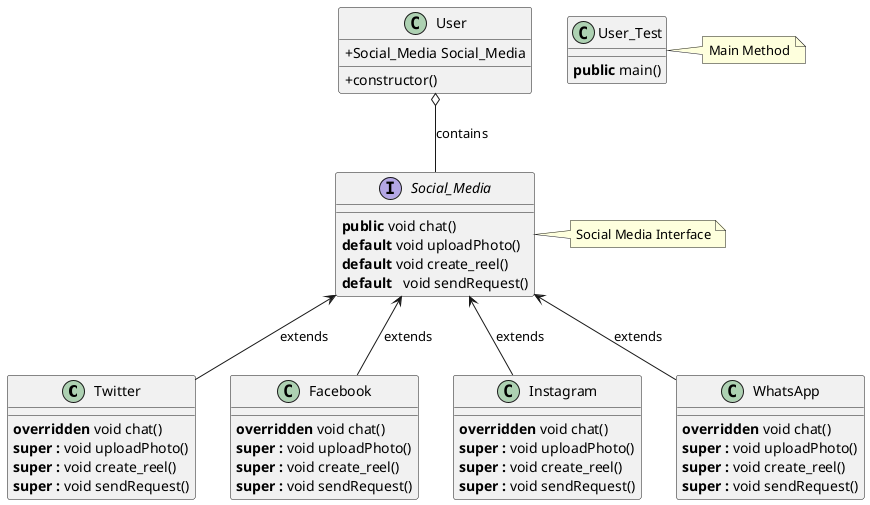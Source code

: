 @startuml
'https://plantuml.com/class-diagram

class Twitter
{
<b>overridden</b> void chat()
<b>super :</b> void uploadPhoto()
<b>super :</b> void create_reel()
<b>super :</b> void sendRequest()
}
class Facebook
{
<b>overridden</b> void chat()
<b>super :</b> void uploadPhoto()
<b>super :</b> void create_reel()
<b>super :</b> void sendRequest()
}
class Instagram
{
<b>overridden</b> void chat()
<b>super :</b> void uploadPhoto()
<b>super :</b> void create_reel()
<b>super :</b> void sendRequest()
}
class WhatsApp
{
<b>overridden</b> void chat()
<b>super :</b> void uploadPhoto()
<b>super :</b> void create_reel()
<b>super :</b> void sendRequest()
}
interface Social_Media
note right : Social Media Interface
class User_Test
skinparam ClassAttributeIconSize 0
class User
{
 + Social_Media Social_Media
 + constructor()
}

Social_Media <-- Facebook : extends
Social_Media <-- Instagram : extends
Social_Media <-- WhatsApp : extends
Social_Media <-- Twitter : extends

User o-- Social_Media : contains

class User_Test{
 <b>public</b> main()
 }
note right : Main Method
 interface Social_Media
 {
  <b>public</b> void chat()
  <b>default</b> void uploadPhoto()
  <b>default</b> void create_reel()
  <b>default  </b> void sendRequest()
 }



@enduml